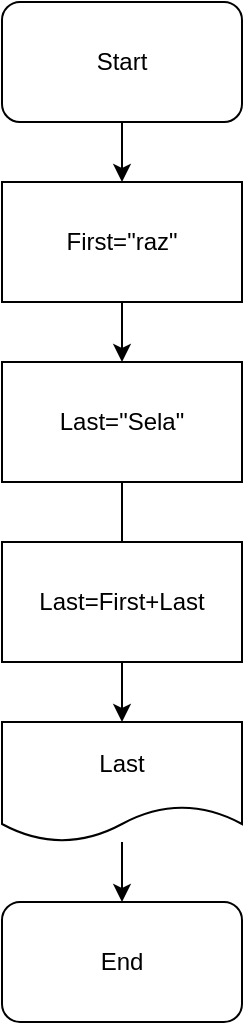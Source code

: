 <mxfile version="21.6.5" type="device">
  <diagram name="Page-1" id="YVp3T1bkdsI6YI9k45Qm">
    <mxGraphModel dx="1050" dy="587" grid="1" gridSize="10" guides="1" tooltips="1" connect="1" arrows="1" fold="1" page="1" pageScale="1" pageWidth="850" pageHeight="1100" math="0" shadow="0">
      <root>
        <mxCell id="0" />
        <mxCell id="1" parent="0" />
        <mxCell id="EzahhgVEOUg8jkT6K_ae-3" value="" style="edgeStyle=orthogonalEdgeStyle;rounded=0;orthogonalLoop=1;jettySize=auto;html=1;" edge="1" parent="1" source="EzahhgVEOUg8jkT6K_ae-1" target="EzahhgVEOUg8jkT6K_ae-2">
          <mxGeometry relative="1" as="geometry" />
        </mxCell>
        <mxCell id="EzahhgVEOUg8jkT6K_ae-1" value="Start" style="rounded=1;whiteSpace=wrap;html=1;" vertex="1" parent="1">
          <mxGeometry x="360" y="40" width="120" height="60" as="geometry" />
        </mxCell>
        <mxCell id="EzahhgVEOUg8jkT6K_ae-5" value="" style="edgeStyle=orthogonalEdgeStyle;rounded=0;orthogonalLoop=1;jettySize=auto;html=1;" edge="1" parent="1" source="EzahhgVEOUg8jkT6K_ae-2" target="EzahhgVEOUg8jkT6K_ae-4">
          <mxGeometry relative="1" as="geometry" />
        </mxCell>
        <mxCell id="EzahhgVEOUg8jkT6K_ae-2" value="First=&quot;raz&quot;" style="rounded=0;whiteSpace=wrap;html=1;" vertex="1" parent="1">
          <mxGeometry x="360" y="130" width="120" height="60" as="geometry" />
        </mxCell>
        <mxCell id="EzahhgVEOUg8jkT6K_ae-7" value="" style="edgeStyle=orthogonalEdgeStyle;rounded=0;orthogonalLoop=1;jettySize=auto;html=1;" edge="1" parent="1" source="EzahhgVEOUg8jkT6K_ae-4">
          <mxGeometry relative="1" as="geometry">
            <mxPoint x="420" y="330" as="targetPoint" />
          </mxGeometry>
        </mxCell>
        <mxCell id="EzahhgVEOUg8jkT6K_ae-4" value="Last=&quot;Sela&quot;" style="whiteSpace=wrap;html=1;rounded=0;" vertex="1" parent="1">
          <mxGeometry x="360" y="220" width="120" height="60" as="geometry" />
        </mxCell>
        <mxCell id="EzahhgVEOUg8jkT6K_ae-8" value="End" style="rounded=1;whiteSpace=wrap;html=1;" vertex="1" parent="1">
          <mxGeometry x="360" y="490" width="120" height="60" as="geometry" />
        </mxCell>
        <mxCell id="EzahhgVEOUg8jkT6K_ae-13" value="" style="edgeStyle=orthogonalEdgeStyle;rounded=0;orthogonalLoop=1;jettySize=auto;html=1;" edge="1" parent="1" source="EzahhgVEOUg8jkT6K_ae-10" target="EzahhgVEOUg8jkT6K_ae-12">
          <mxGeometry relative="1" as="geometry" />
        </mxCell>
        <mxCell id="EzahhgVEOUg8jkT6K_ae-10" value="Last=First+Last" style="rounded=0;whiteSpace=wrap;html=1;" vertex="1" parent="1">
          <mxGeometry x="360" y="310" width="120" height="60" as="geometry" />
        </mxCell>
        <mxCell id="EzahhgVEOUg8jkT6K_ae-14" value="" style="edgeStyle=orthogonalEdgeStyle;rounded=0;orthogonalLoop=1;jettySize=auto;html=1;" edge="1" parent="1" source="EzahhgVEOUg8jkT6K_ae-12" target="EzahhgVEOUg8jkT6K_ae-8">
          <mxGeometry relative="1" as="geometry" />
        </mxCell>
        <mxCell id="EzahhgVEOUg8jkT6K_ae-12" value="Last" style="shape=document;whiteSpace=wrap;html=1;boundedLbl=1;" vertex="1" parent="1">
          <mxGeometry x="360" y="400" width="120" height="60" as="geometry" />
        </mxCell>
      </root>
    </mxGraphModel>
  </diagram>
</mxfile>
